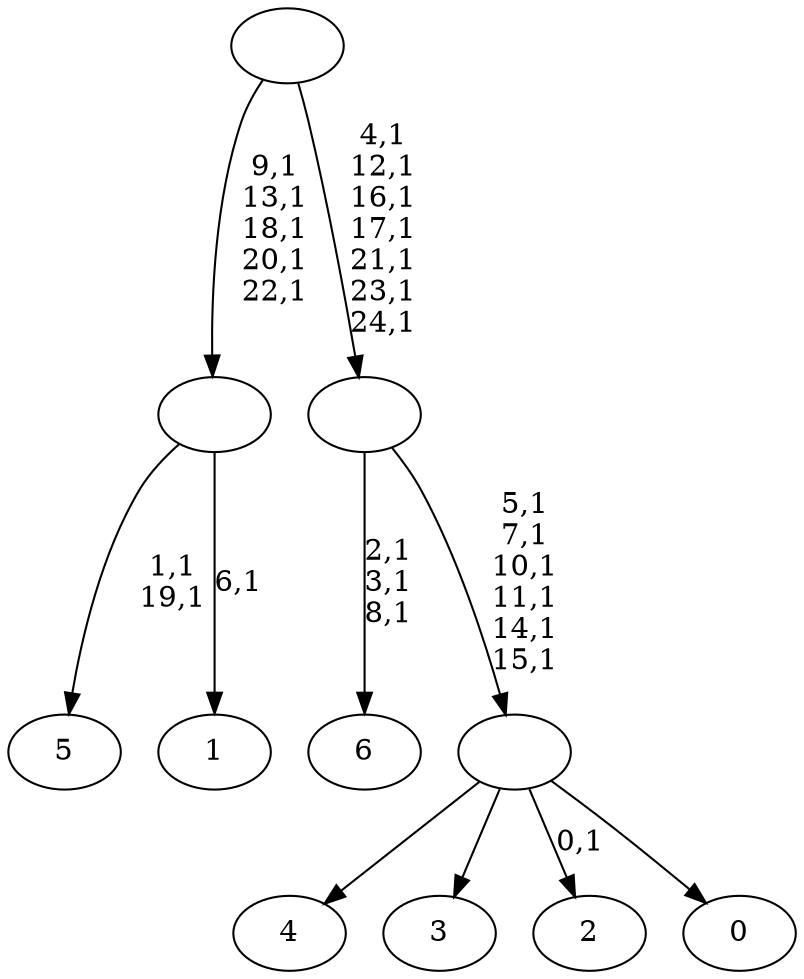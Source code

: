 digraph T {
	32 [label="6"]
	28 [label="5"]
	25 [label="4"]
	24 [label="3"]
	23 [label="2"]
	21 [label="1"]
	19 [label=""]
	14 [label="0"]
	13 [label=""]
	7 [label=""]
	0 [label=""]
	19 -> 21 [label="6,1"]
	19 -> 28 [label="1,1\n19,1"]
	13 -> 23 [label="0,1"]
	13 -> 25 [label=""]
	13 -> 24 [label=""]
	13 -> 14 [label=""]
	7 -> 13 [label="5,1\n7,1\n10,1\n11,1\n14,1\n15,1"]
	7 -> 32 [label="2,1\n3,1\n8,1"]
	0 -> 7 [label="4,1\n12,1\n16,1\n17,1\n21,1\n23,1\n24,1"]
	0 -> 19 [label="9,1\n13,1\n18,1\n20,1\n22,1"]
}
